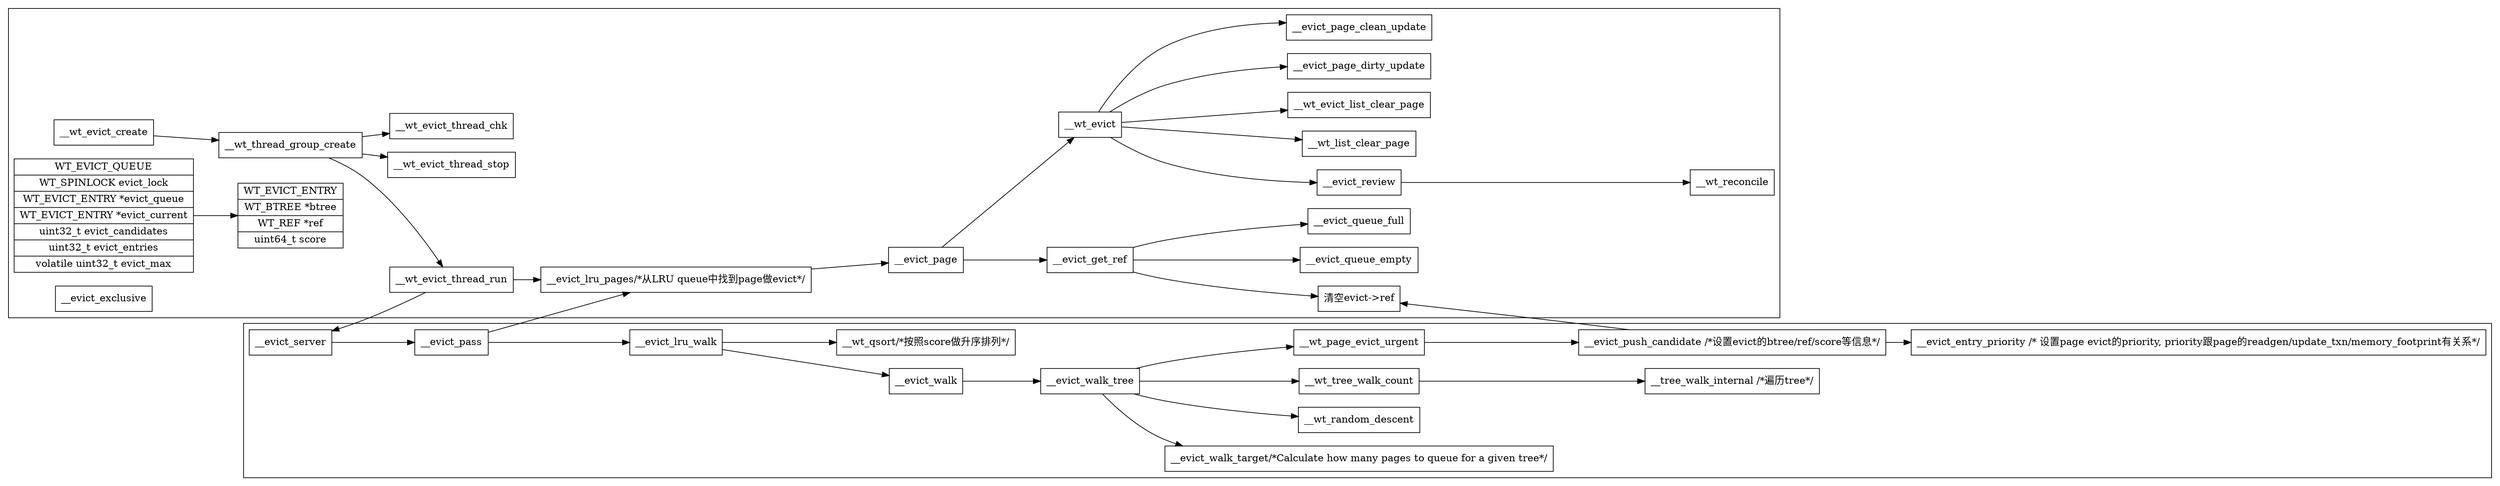 digraph {
    node[shape=record]
    rankdir=LR
    subgraph cluster_evict{
        __wt_evict_create[label="__wt_evict_create"]
        __wt_thread_group_create[label="__wt_thread_group_create"]
        __wt_evict_thread_chk[label="__wt_evict_thread_chk"]
        __wt_evict_thread_run[label="__wt_evict_thread_run"]
        __evict_lru_pages[label="__evict_lru_pages/*从LRU queue中找到page做evict*/"]
        __evict_page[label="__evict_page"]
        __evict_get_ref[label="__evict_get_ref/*Get a page for eviction*/"]
        __wt_evict[label="__wt_evict/*真正执行evict动作*/"]
        
        __wt_evict_create -> __wt_thread_group_create
        __wt_thread_group_create -> __wt_evict_thread_chk
        __wt_thread_group_create -> __wt_evict_thread_run
        __wt_thread_group_create -> __wt_evict_thread_stop
        __wt_evict_thread_run -> __evict_lru_pages
        __evict_lru_pages -> __evict_page
        __evict_page -> __evict_get_ref

        __wt_evict_queue[label="
            WT_EVICT_QUEUE|
            WT_SPINLOCK evict_lock|
            WT_EVICT_ENTRY *evict_queue|
            <evict_entry> WT_EVICT_ENTRY *evict_current|
            uint32_t evict_candidates|
            uint32_t evict_entries|
            volatile uint32_t evict_max"]
        __wt_evict_entry[label="
            WT_EVICT_ENTRY|
            WT_BTREE *btree|
            WT_REF *ref|
            uint64_t score"]
        __wt_evict_queue:evict_entry -> __wt_evict_entry

        __evict_page[label="__evict_page"]
        __wt_evict[label="__wt_evict"]
        __evict_exclusive[label="__evict_exclusive"]
        __wt_evict_list_clear_page[label="__wt_evict_list_clear_page"]
        __evict_page_dirty_update[label="__evict_page_dirty_update"]
        __evict_page_clean_update[label="__evict_page_clean_update"]
        __evict_review[label="__evict_review"]
        __wt_reconcile[label="__wt_reconcile"]
        __evict_get_ref[label="__evict_get_ref"]
        __evict_queue_empty[label="__evict_queue_empty"]
        __evict_queue_full[label="__evict_queue_full"]
        __evict_list_clear[label="__evict_list_clear"]

        __evict_page -> __wt_evict
        __wt_evict -> __wt_evict_list_clear_page 
        __wt_evict -> __wt_list_clear_page
        __wt_evict -> __evict_review
        __evict_review -> __wt_reconcile
        __wt_evict -> __evict_page_dirty_update
        __wt_evict -> __evict_page_clean_update

        __evict_get_ref -> __evict_queue_empty
        __evict_get_ref -> __evict_queue_full
        __evict_get_ref -> __evict_list_clear
    }

    subgraph cluster_evict_flow {
        __evict_walk_tree[label="__evict_walk_tree"]
        __evict_walk_target[label="__evict_walk_target/*Calculate how many pages to queue for a given tree*/"]
        __wt_random_descent[label="__wt_random_descent"]
        __wt_tree_walk_count[label="__wt_tree_walk_count"]
        __wt_page_evict_urgent[label="__wt_page_evict_urgent"]

        __evict_push_candidate[label="__evict_push_candidate /*设置evict的btree/ref/score等信息*/"]
        __evict_entry_priority[label="__evict_entry_priority /* 设置page evict的priority, priority跟page的readgen/update_txn/memory_footprint有关系*/"]
        __evict_list_clear[label="清空evict\-\>ref"]
        __tree_walk_internal[label="__tree_walk_internal /*遍历tree*/"]
        __evict_lru_walk[label="__evict_lru_walk"]
        __evict_walk[label="__evict_walk"]
        __wt_qsort[label="__wt_qsort/*按照score做升序排列*/"]
        __evict_walk[label="__evict_walk"]
        __evict_pass[label="__evict_pass"]
        __evict_server[label="__evict_server"]

        __wt_page_evict_urgent -> __evict_push_candidate
        __evict_push_candidate -> __evict_entry_priority
        __evict_push_candidate -> __evict_list_clear

        __wt_evict_thread_run -> __evict_server
        __evict_server -> __evict_pass
        __evict_pass -> __evict_lru_walk
        __evict_pass -> __evict_lru_pages
        __evict_lru_walk -> __evict_walk
        __evict_lru_walk -> __wt_qsort
        __evict_walk -> __evict_walk_tree
        __evict_walk_tree -> __evict_walk_target
        __evict_walk_tree -> __wt_random_descent
        __evict_walk_tree -> __wt_tree_walk_count
        __evict_walk_tree -> __wt_page_evict_urgent
        __wt_tree_walk_count -> __tree_walk_internal
    }
}
